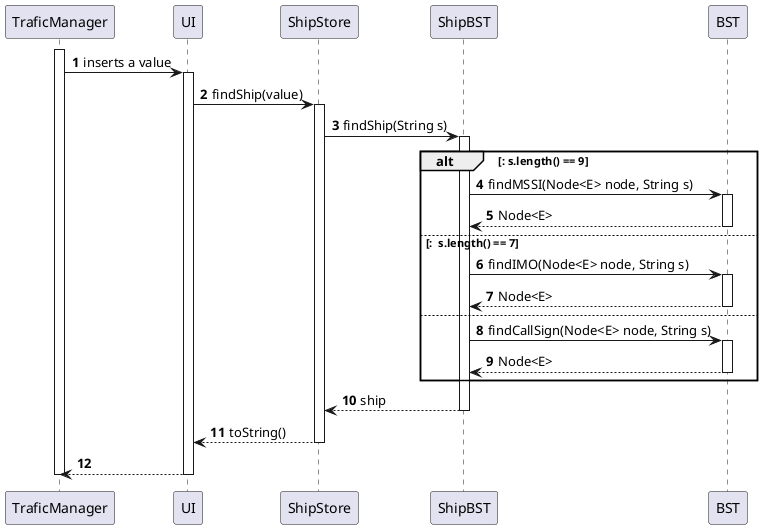 @startuml
'https://plantuml.com/sequence-diagram

autonumber

participant "TraficManager" as tm
participant "UI" as ui
participant "ShipStore" as store
participant "ShipBST" as sbst
participant "BST" as bst



activate tm
    tm->ui : inserts a value
    activate ui
        ui->store : findShip(value)
        activate store
            store->sbst : findShip(String s)
            activate sbst
                    alt : s.length() == 9
                    sbst->bst : findMSSI(Node<E> node, String s)
                    activate bst
                    bst-->sbst : Node<E>
                    deactivate bst
                    else :  s.length() == 7
                    sbst->bst : findIMO(Node<E> node, String s)
                    activate bst
                    bst-->sbst : Node<E>
                    deactivate bst
                    else
                    sbst->bst : findCallSign(Node<E> node, String s)
                    activate bst
                    bst-->sbst : Node<E>
                    deactivate bst
                    end
                sbst --> store : ship
            deactivate sbst
            store --> ui : toString()
        deactivate store
        ui --> tm
    deactivate ui
deactivate tm


@enduml